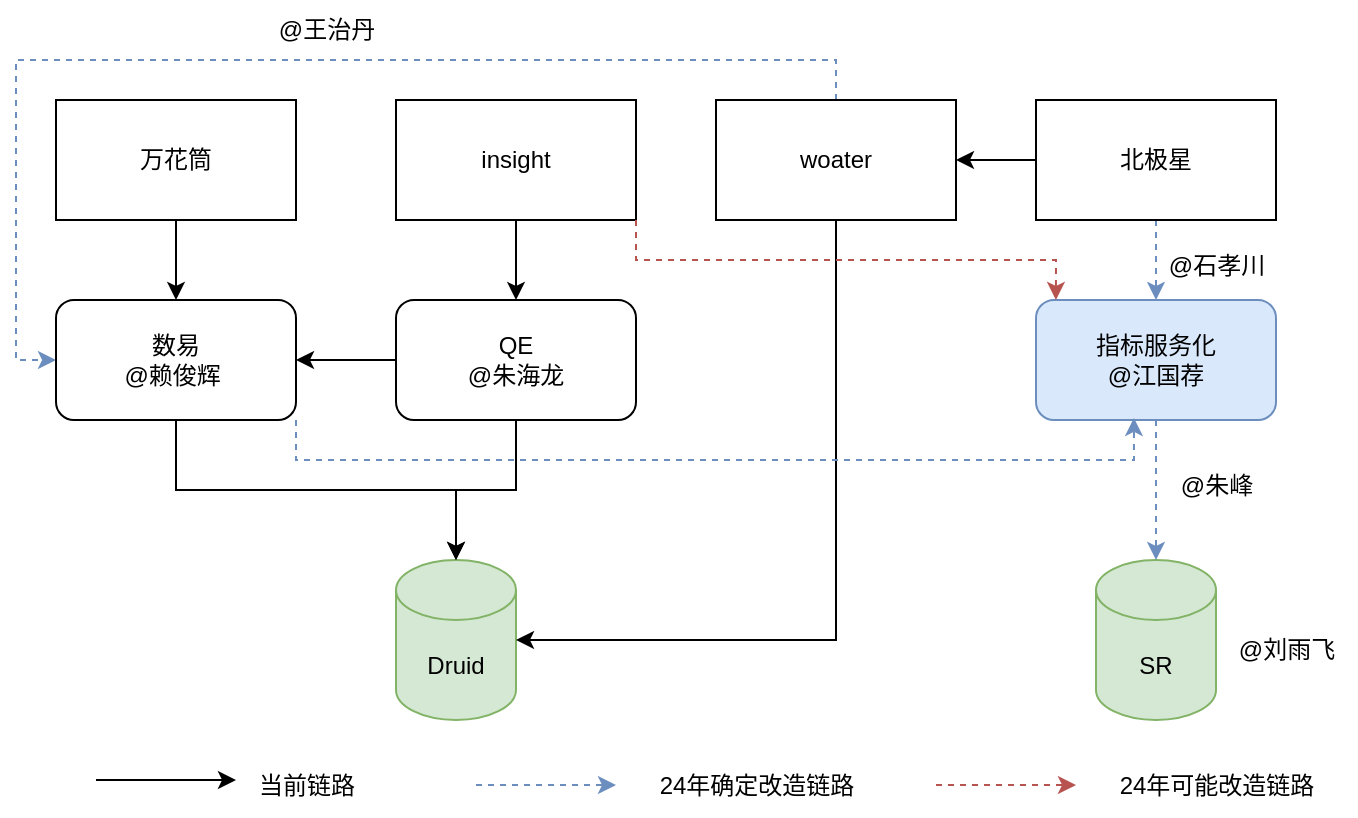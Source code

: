 <mxfile version="22.1.15" type="github">
  <diagram name="Page-1" id="_Tm6Zg3FOmJO2AEdU1JB">
    <mxGraphModel dx="954" dy="606" grid="1" gridSize="10" guides="1" tooltips="1" connect="1" arrows="1" fold="1" page="1" pageScale="1" pageWidth="850" pageHeight="1100" math="0" shadow="0">
      <root>
        <mxCell id="0" />
        <mxCell id="1" parent="0" />
        <mxCell id="1Gt6x5z-0TugZDWT3jUm-6" style="edgeStyle=orthogonalEdgeStyle;rounded=0;orthogonalLoop=1;jettySize=auto;html=1;exitX=0.5;exitY=1;exitDx=0;exitDy=0;" parent="1" source="1Gt6x5z-0TugZDWT3jUm-1" edge="1">
          <mxGeometry relative="1" as="geometry">
            <mxPoint x="240" y="260" as="targetPoint" />
          </mxGeometry>
        </mxCell>
        <mxCell id="1Gt6x5z-0TugZDWT3jUm-1" value="万花筒" style="rounded=0;whiteSpace=wrap;html=1;" parent="1" vertex="1">
          <mxGeometry x="180" y="160" width="120" height="60" as="geometry" />
        </mxCell>
        <mxCell id="1Gt6x5z-0TugZDWT3jUm-10" style="edgeStyle=orthogonalEdgeStyle;rounded=0;orthogonalLoop=1;jettySize=auto;html=1;exitX=0.5;exitY=1;exitDx=0;exitDy=0;" parent="1" source="1Gt6x5z-0TugZDWT3jUm-2" target="1Gt6x5z-0TugZDWT3jUm-8" edge="1">
          <mxGeometry relative="1" as="geometry" />
        </mxCell>
        <mxCell id="1Gt6x5z-0TugZDWT3jUm-2" value="insight" style="rounded=0;whiteSpace=wrap;html=1;" parent="1" vertex="1">
          <mxGeometry x="350" y="160" width="120" height="60" as="geometry" />
        </mxCell>
        <mxCell id="Bp8YyRw3292iraKzpdMJ-4" style="edgeStyle=orthogonalEdgeStyle;rounded=0;orthogonalLoop=1;jettySize=auto;html=1;exitX=0.5;exitY=0;exitDx=0;exitDy=0;entryX=0;entryY=0.5;entryDx=0;entryDy=0;dashed=1;fillColor=#dae8fc;strokeColor=#6c8ebf;" edge="1" parent="1" source="1Gt6x5z-0TugZDWT3jUm-3" target="1Gt6x5z-0TugZDWT3jUm-7">
          <mxGeometry relative="1" as="geometry" />
        </mxCell>
        <mxCell id="1Gt6x5z-0TugZDWT3jUm-3" value="woater" style="rounded=0;whiteSpace=wrap;html=1;" parent="1" vertex="1">
          <mxGeometry x="510" y="160" width="120" height="60" as="geometry" />
        </mxCell>
        <mxCell id="1Gt6x5z-0TugZDWT3jUm-16" style="edgeStyle=orthogonalEdgeStyle;rounded=0;orthogonalLoop=1;jettySize=auto;html=1;exitX=0;exitY=0.5;exitDx=0;exitDy=0;entryX=1;entryY=0.5;entryDx=0;entryDy=0;" parent="1" source="1Gt6x5z-0TugZDWT3jUm-4" target="1Gt6x5z-0TugZDWT3jUm-3" edge="1">
          <mxGeometry relative="1" as="geometry" />
        </mxCell>
        <mxCell id="1Gt6x5z-0TugZDWT3jUm-24" style="edgeStyle=orthogonalEdgeStyle;rounded=0;orthogonalLoop=1;jettySize=auto;html=1;exitX=0.5;exitY=1;exitDx=0;exitDy=0;entryX=0.5;entryY=0;entryDx=0;entryDy=0;dashed=1;fillColor=#dae8fc;strokeColor=#6c8ebf;" parent="1" source="1Gt6x5z-0TugZDWT3jUm-4" target="1Gt6x5z-0TugZDWT3jUm-21" edge="1">
          <mxGeometry relative="1" as="geometry" />
        </mxCell>
        <mxCell id="1Gt6x5z-0TugZDWT3jUm-4" value="北极星" style="rounded=0;whiteSpace=wrap;html=1;" parent="1" vertex="1">
          <mxGeometry x="670" y="160" width="120" height="60" as="geometry" />
        </mxCell>
        <mxCell id="1Gt6x5z-0TugZDWT3jUm-5" value="Druid" style="shape=cylinder3;whiteSpace=wrap;html=1;boundedLbl=1;backgroundOutline=1;size=15;fillColor=#d5e8d4;strokeColor=#82b366;" parent="1" vertex="1">
          <mxGeometry x="350" y="390" width="60" height="80" as="geometry" />
        </mxCell>
        <mxCell id="1Gt6x5z-0TugZDWT3jUm-7" value="数易&lt;br&gt;@赖俊辉&amp;nbsp;" style="rounded=1;whiteSpace=wrap;html=1;" parent="1" vertex="1">
          <mxGeometry x="180" y="260" width="120" height="60" as="geometry" />
        </mxCell>
        <mxCell id="1Gt6x5z-0TugZDWT3jUm-9" style="edgeStyle=orthogonalEdgeStyle;rounded=0;orthogonalLoop=1;jettySize=auto;html=1;exitX=0.5;exitY=1;exitDx=0;exitDy=0;" parent="1" source="1Gt6x5z-0TugZDWT3jUm-8" target="1Gt6x5z-0TugZDWT3jUm-5" edge="1">
          <mxGeometry relative="1" as="geometry" />
        </mxCell>
        <mxCell id="1Gt6x5z-0TugZDWT3jUm-12" style="edgeStyle=orthogonalEdgeStyle;rounded=0;orthogonalLoop=1;jettySize=auto;html=1;exitX=0;exitY=0.5;exitDx=0;exitDy=0;entryX=1;entryY=0.5;entryDx=0;entryDy=0;" parent="1" source="1Gt6x5z-0TugZDWT3jUm-8" target="1Gt6x5z-0TugZDWT3jUm-7" edge="1">
          <mxGeometry relative="1" as="geometry" />
        </mxCell>
        <mxCell id="1Gt6x5z-0TugZDWT3jUm-8" value="QE&lt;br&gt;@朱海龙" style="rounded=1;whiteSpace=wrap;html=1;" parent="1" vertex="1">
          <mxGeometry x="350" y="260" width="120" height="60" as="geometry" />
        </mxCell>
        <mxCell id="1Gt6x5z-0TugZDWT3jUm-13" style="edgeStyle=orthogonalEdgeStyle;rounded=0;orthogonalLoop=1;jettySize=auto;html=1;exitX=0.5;exitY=1;exitDx=0;exitDy=0;entryX=0.5;entryY=0;entryDx=0;entryDy=0;entryPerimeter=0;" parent="1" source="1Gt6x5z-0TugZDWT3jUm-7" target="1Gt6x5z-0TugZDWT3jUm-5" edge="1">
          <mxGeometry relative="1" as="geometry" />
        </mxCell>
        <mxCell id="1Gt6x5z-0TugZDWT3jUm-15" style="edgeStyle=orthogonalEdgeStyle;rounded=0;orthogonalLoop=1;jettySize=auto;html=1;exitX=0.5;exitY=1;exitDx=0;exitDy=0;entryX=1;entryY=0.5;entryDx=0;entryDy=0;entryPerimeter=0;" parent="1" source="1Gt6x5z-0TugZDWT3jUm-3" target="1Gt6x5z-0TugZDWT3jUm-5" edge="1">
          <mxGeometry relative="1" as="geometry" />
        </mxCell>
        <mxCell id="1Gt6x5z-0TugZDWT3jUm-17" value="SR" style="shape=cylinder3;whiteSpace=wrap;html=1;boundedLbl=1;backgroundOutline=1;size=15;fillColor=#d5e8d4;strokeColor=#82b366;" parent="1" vertex="1">
          <mxGeometry x="700" y="390" width="60" height="80" as="geometry" />
        </mxCell>
        <mxCell id="1Gt6x5z-0TugZDWT3jUm-23" style="edgeStyle=orthogonalEdgeStyle;rounded=0;orthogonalLoop=1;jettySize=auto;html=1;exitX=0.5;exitY=1;exitDx=0;exitDy=0;dashed=1;fillColor=#dae8fc;strokeColor=#6c8ebf;" parent="1" source="1Gt6x5z-0TugZDWT3jUm-21" target="1Gt6x5z-0TugZDWT3jUm-17" edge="1">
          <mxGeometry relative="1" as="geometry" />
        </mxCell>
        <mxCell id="1Gt6x5z-0TugZDWT3jUm-21" value="指标服务化&lt;br&gt;@江国荐" style="rounded=1;whiteSpace=wrap;html=1;glass=0;shadow=0;fillColor=#dae8fc;strokeColor=#6c8ebf;" parent="1" vertex="1">
          <mxGeometry x="670" y="260" width="120" height="60" as="geometry" />
        </mxCell>
        <mxCell id="Bp8YyRw3292iraKzpdMJ-1" value="@石孝川" style="text;html=1;align=center;verticalAlign=middle;resizable=0;points=[];autosize=1;strokeColor=none;fillColor=none;" vertex="1" parent="1">
          <mxGeometry x="725" y="228" width="70" height="30" as="geometry" />
        </mxCell>
        <mxCell id="Bp8YyRw3292iraKzpdMJ-2" value="@朱峰" style="text;html=1;align=center;verticalAlign=middle;resizable=0;points=[];autosize=1;strokeColor=none;fillColor=none;" vertex="1" parent="1">
          <mxGeometry x="730" y="338" width="60" height="30" as="geometry" />
        </mxCell>
        <mxCell id="Bp8YyRw3292iraKzpdMJ-3" value="@刘雨飞" style="text;html=1;align=center;verticalAlign=middle;resizable=0;points=[];autosize=1;strokeColor=none;fillColor=none;" vertex="1" parent="1">
          <mxGeometry x="760" y="420" width="70" height="30" as="geometry" />
        </mxCell>
        <mxCell id="Bp8YyRw3292iraKzpdMJ-5" value="@王治丹" style="text;html=1;align=center;verticalAlign=middle;resizable=0;points=[];autosize=1;strokeColor=none;fillColor=none;" vertex="1" parent="1">
          <mxGeometry x="280" y="110" width="70" height="30" as="geometry" />
        </mxCell>
        <mxCell id="Bp8YyRw3292iraKzpdMJ-6" style="edgeStyle=orthogonalEdgeStyle;rounded=0;orthogonalLoop=1;jettySize=auto;html=1;exitX=1;exitY=1;exitDx=0;exitDy=0;entryX=0.083;entryY=0;entryDx=0;entryDy=0;entryPerimeter=0;dashed=1;fillColor=#f8cecc;strokeColor=#b85450;" edge="1" parent="1" source="1Gt6x5z-0TugZDWT3jUm-2" target="1Gt6x5z-0TugZDWT3jUm-21">
          <mxGeometry relative="1" as="geometry" />
        </mxCell>
        <mxCell id="Bp8YyRw3292iraKzpdMJ-9" style="edgeStyle=orthogonalEdgeStyle;rounded=0;orthogonalLoop=1;jettySize=auto;html=1;exitX=1;exitY=1;exitDx=0;exitDy=0;entryX=0.408;entryY=0.983;entryDx=0;entryDy=0;entryPerimeter=0;dashed=1;fillColor=#dae8fc;strokeColor=#6c8ebf;" edge="1" parent="1" source="1Gt6x5z-0TugZDWT3jUm-7" target="1Gt6x5z-0TugZDWT3jUm-21">
          <mxGeometry relative="1" as="geometry" />
        </mxCell>
        <mxCell id="Bp8YyRw3292iraKzpdMJ-11" value="" style="endArrow=classic;html=1;rounded=0;" edge="1" parent="1">
          <mxGeometry width="50" height="50" relative="1" as="geometry">
            <mxPoint x="200" y="500" as="sourcePoint" />
            <mxPoint x="270" y="500" as="targetPoint" />
            <Array as="points">
              <mxPoint x="240" y="500" />
            </Array>
          </mxGeometry>
        </mxCell>
        <mxCell id="Bp8YyRw3292iraKzpdMJ-12" value="当前链路" style="text;html=1;align=center;verticalAlign=middle;resizable=0;points=[];autosize=1;strokeColor=none;fillColor=none;" vertex="1" parent="1">
          <mxGeometry x="270" y="488" width="70" height="30" as="geometry" />
        </mxCell>
        <mxCell id="Bp8YyRw3292iraKzpdMJ-14" value="" style="endArrow=classic;html=1;rounded=0;fillColor=#dae8fc;strokeColor=#6c8ebf;dashed=1;" edge="1" parent="1">
          <mxGeometry width="50" height="50" relative="1" as="geometry">
            <mxPoint x="390" y="502.5" as="sourcePoint" />
            <mxPoint x="460" y="502.5" as="targetPoint" />
            <Array as="points">
              <mxPoint x="430" y="502.5" />
            </Array>
          </mxGeometry>
        </mxCell>
        <mxCell id="Bp8YyRw3292iraKzpdMJ-15" value="24年确定改造链路" style="text;html=1;align=center;verticalAlign=middle;resizable=0;points=[];autosize=1;strokeColor=none;fillColor=none;" vertex="1" parent="1">
          <mxGeometry x="470" y="488" width="120" height="30" as="geometry" />
        </mxCell>
        <mxCell id="Bp8YyRw3292iraKzpdMJ-17" value="" style="endArrow=classic;html=1;rounded=0;fillColor=#f8cecc;strokeColor=#b85450;dashed=1;" edge="1" parent="1">
          <mxGeometry width="50" height="50" relative="1" as="geometry">
            <mxPoint x="620" y="502.5" as="sourcePoint" />
            <mxPoint x="690" y="502.5" as="targetPoint" />
            <Array as="points">
              <mxPoint x="660" y="502.5" />
            </Array>
          </mxGeometry>
        </mxCell>
        <mxCell id="Bp8YyRw3292iraKzpdMJ-18" value="24年可能改造链路" style="text;html=1;align=center;verticalAlign=middle;resizable=0;points=[];autosize=1;strokeColor=none;fillColor=none;" vertex="1" parent="1">
          <mxGeometry x="700" y="488" width="120" height="30" as="geometry" />
        </mxCell>
      </root>
    </mxGraphModel>
  </diagram>
</mxfile>
